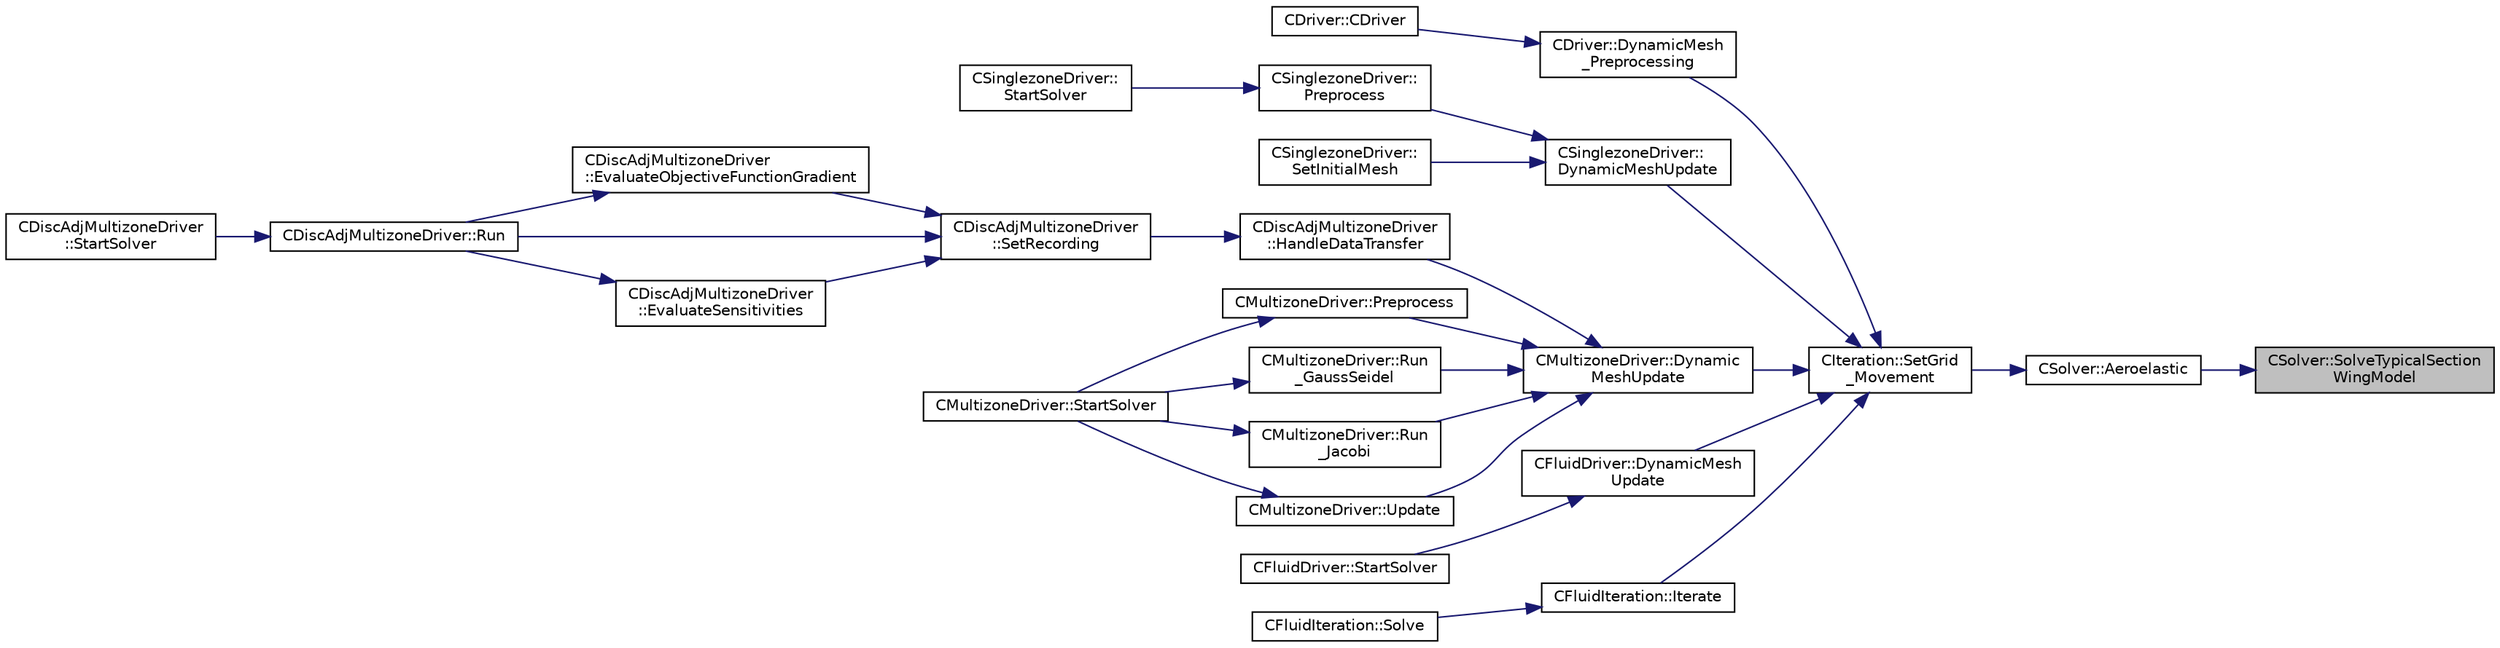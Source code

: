 digraph "CSolver::SolveTypicalSectionWingModel"
{
 // LATEX_PDF_SIZE
  edge [fontname="Helvetica",fontsize="10",labelfontname="Helvetica",labelfontsize="10"];
  node [fontname="Helvetica",fontsize="10",shape=record];
  rankdir="RL";
  Node1 [label="CSolver::SolveTypicalSection\lWingModel",height=0.2,width=0.4,color="black", fillcolor="grey75", style="filled", fontcolor="black",tooltip="Solve the typical section wing model."];
  Node1 -> Node2 [dir="back",color="midnightblue",fontsize="10",style="solid",fontname="Helvetica"];
  Node2 [label="CSolver::Aeroelastic",height=0.2,width=0.4,color="black", fillcolor="white", style="filled",URL="$classCSolver.html#af130046f03f282501efef2c117af6ced",tooltip="Prepares and solves the aeroelastic equations."];
  Node2 -> Node3 [dir="back",color="midnightblue",fontsize="10",style="solid",fontname="Helvetica"];
  Node3 [label="CIteration::SetGrid\l_Movement",height=0.2,width=0.4,color="black", fillcolor="white", style="filled",URL="$classCIteration.html#a7b36785762f6b0c214569b185b858b6c",tooltip="Updates the positions and grid velocities for dynamic meshes between physical time steps."];
  Node3 -> Node4 [dir="back",color="midnightblue",fontsize="10",style="solid",fontname="Helvetica"];
  Node4 [label="CDriver::DynamicMesh\l_Preprocessing",height=0.2,width=0.4,color="black", fillcolor="white", style="filled",URL="$classCDriver.html#ab130423a20d43ddd4eb0d9cde51c2708",tooltip="GridMovement_Preprocessing."];
  Node4 -> Node5 [dir="back",color="midnightblue",fontsize="10",style="solid",fontname="Helvetica"];
  Node5 [label="CDriver::CDriver",height=0.2,width=0.4,color="black", fillcolor="white", style="filled",URL="$classCDriver.html#a3fca4a013a6efa9bbb38fe78a86b5f3d",tooltip="Constructor of the class."];
  Node3 -> Node6 [dir="back",color="midnightblue",fontsize="10",style="solid",fontname="Helvetica"];
  Node6 [label="CSinglezoneDriver::\lDynamicMeshUpdate",height=0.2,width=0.4,color="black", fillcolor="white", style="filled",URL="$classCSinglezoneDriver.html#a2f88f82c3b958d60452d5513daf5c128",tooltip="Perform a dynamic mesh deformation, included grid velocity computation and the update of the multigri..."];
  Node6 -> Node7 [dir="back",color="midnightblue",fontsize="10",style="solid",fontname="Helvetica"];
  Node7 [label="CSinglezoneDriver::\lPreprocess",height=0.2,width=0.4,color="black", fillcolor="white", style="filled",URL="$classCSinglezoneDriver.html#a0b2c8c9b257915d6b19d72014f3bb82a",tooltip="Preprocess the single-zone iteration."];
  Node7 -> Node8 [dir="back",color="midnightblue",fontsize="10",style="solid",fontname="Helvetica"];
  Node8 [label="CSinglezoneDriver::\lStartSolver",height=0.2,width=0.4,color="black", fillcolor="white", style="filled",URL="$classCSinglezoneDriver.html#ac98c6acfe034381fb3b77c6753c4d734",tooltip="[Overload] Launch the computation for single-zone problems."];
  Node6 -> Node9 [dir="back",color="midnightblue",fontsize="10",style="solid",fontname="Helvetica"];
  Node9 [label="CSinglezoneDriver::\lSetInitialMesh",height=0.2,width=0.4,color="black", fillcolor="white", style="filled",URL="$classCSinglezoneDriver.html#aec7315f833718d3f1ac6c2fb2b2a661b",tooltip="Perform a mesh deformation as initial condition."];
  Node3 -> Node10 [dir="back",color="midnightblue",fontsize="10",style="solid",fontname="Helvetica"];
  Node10 [label="CMultizoneDriver::Dynamic\lMeshUpdate",height=0.2,width=0.4,color="black", fillcolor="white", style="filled",URL="$classCMultizoneDriver.html#a53ec5acb13bb0e897515e098b11b10ac",tooltip="Perform a dynamic mesh deformation, included grid velocity computation and the update of the multigri..."];
  Node10 -> Node11 [dir="back",color="midnightblue",fontsize="10",style="solid",fontname="Helvetica"];
  Node11 [label="CDiscAdjMultizoneDriver\l::HandleDataTransfer",height=0.2,width=0.4,color="black", fillcolor="white", style="filled",URL="$classCDiscAdjMultizoneDriver.html#ab33de05a7a1f77dcf60014a4a35dd4f1",tooltip="Transfer data between zones and update grids when required."];
  Node11 -> Node12 [dir="back",color="midnightblue",fontsize="10",style="solid",fontname="Helvetica"];
  Node12 [label="CDiscAdjMultizoneDriver\l::SetRecording",height=0.2,width=0.4,color="black", fillcolor="white", style="filled",URL="$classCDiscAdjMultizoneDriver.html#a6858d2798084ac58973760b98cbc268d",tooltip="Record one iteration of the primal problem within each zone."];
  Node12 -> Node13 [dir="back",color="midnightblue",fontsize="10",style="solid",fontname="Helvetica"];
  Node13 [label="CDiscAdjMultizoneDriver\l::EvaluateObjectiveFunctionGradient",height=0.2,width=0.4,color="black", fillcolor="white", style="filled",URL="$classCDiscAdjMultizoneDriver.html#a7a644ee8fc2141f2083b91afd2cab856",tooltip="Evaluate the gradient of the objective function and add to \"External\"."];
  Node13 -> Node14 [dir="back",color="midnightblue",fontsize="10",style="solid",fontname="Helvetica"];
  Node14 [label="CDiscAdjMultizoneDriver::Run",height=0.2,width=0.4,color="black", fillcolor="white", style="filled",URL="$classCDiscAdjMultizoneDriver.html#af996aecdb6d20aa4fc81c9b67295abf5",tooltip="[Overload] Run an discrete adjoint update of all solvers within multiple zones."];
  Node14 -> Node15 [dir="back",color="midnightblue",fontsize="10",style="solid",fontname="Helvetica"];
  Node15 [label="CDiscAdjMultizoneDriver\l::StartSolver",height=0.2,width=0.4,color="black", fillcolor="white", style="filled",URL="$classCDiscAdjMultizoneDriver.html#a75de0a1a482ceeed4301a384f1515092",tooltip="[Overload] Launch the computation for discrete adjoint multizone problems."];
  Node12 -> Node16 [dir="back",color="midnightblue",fontsize="10",style="solid",fontname="Helvetica"];
  Node16 [label="CDiscAdjMultizoneDriver\l::EvaluateSensitivities",height=0.2,width=0.4,color="black", fillcolor="white", style="filled",URL="$classCDiscAdjMultizoneDriver.html#a9d998fae109427a1061069800ad931c3",tooltip="Evaluate sensitivites for the current adjoint solution and output files."];
  Node16 -> Node14 [dir="back",color="midnightblue",fontsize="10",style="solid",fontname="Helvetica"];
  Node12 -> Node14 [dir="back",color="midnightblue",fontsize="10",style="solid",fontname="Helvetica"];
  Node10 -> Node17 [dir="back",color="midnightblue",fontsize="10",style="solid",fontname="Helvetica"];
  Node17 [label="CMultizoneDriver::Preprocess",height=0.2,width=0.4,color="black", fillcolor="white", style="filled",URL="$classCMultizoneDriver.html#a92c39c3bdad3f83c17e7bdf8acbfe0f7",tooltip="Preprocess the multizone iteration."];
  Node17 -> Node18 [dir="back",color="midnightblue",fontsize="10",style="solid",fontname="Helvetica"];
  Node18 [label="CMultizoneDriver::StartSolver",height=0.2,width=0.4,color="black", fillcolor="white", style="filled",URL="$classCMultizoneDriver.html#a48545e4827cc34298f792995e06d90dd",tooltip="[Overload] Launch the computation for multizone problems."];
  Node10 -> Node19 [dir="back",color="midnightblue",fontsize="10",style="solid",fontname="Helvetica"];
  Node19 [label="CMultizoneDriver::Run\l_GaussSeidel",height=0.2,width=0.4,color="black", fillcolor="white", style="filled",URL="$classCMultizoneDriver.html#a0831675485ec791db4daa926b299caaa",tooltip="Run a Block Gauss-Seidel iteration in all physical zones."];
  Node19 -> Node18 [dir="back",color="midnightblue",fontsize="10",style="solid",fontname="Helvetica"];
  Node10 -> Node20 [dir="back",color="midnightblue",fontsize="10",style="solid",fontname="Helvetica"];
  Node20 [label="CMultizoneDriver::Run\l_Jacobi",height=0.2,width=0.4,color="black", fillcolor="white", style="filled",URL="$classCMultizoneDriver.html#a3fb588b700451ea8c886eab2fc340f2d",tooltip="Run a Block-Jacobi iteration in all physical zones."];
  Node20 -> Node18 [dir="back",color="midnightblue",fontsize="10",style="solid",fontname="Helvetica"];
  Node10 -> Node21 [dir="back",color="midnightblue",fontsize="10",style="solid",fontname="Helvetica"];
  Node21 [label="CMultizoneDriver::Update",height=0.2,width=0.4,color="black", fillcolor="white", style="filled",URL="$classCMultizoneDriver.html#a0bb9caf0b5fea8d01e714577b0974466",tooltip="Update the dual-time solution within multiple zones."];
  Node21 -> Node18 [dir="back",color="midnightblue",fontsize="10",style="solid",fontname="Helvetica"];
  Node3 -> Node22 [dir="back",color="midnightblue",fontsize="10",style="solid",fontname="Helvetica"];
  Node22 [label="CFluidDriver::DynamicMesh\lUpdate",height=0.2,width=0.4,color="black", fillcolor="white", style="filled",URL="$classCFluidDriver.html#a169667db03c0f4e2511d23a8a29280f6",tooltip="Perform a dynamic mesh deformation, included grid velocity computation and the update of the multigri..."];
  Node22 -> Node23 [dir="back",color="midnightblue",fontsize="10",style="solid",fontname="Helvetica"];
  Node23 [label="CFluidDriver::StartSolver",height=0.2,width=0.4,color="black", fillcolor="white", style="filled",URL="$classCFluidDriver.html#aa0139a1e26f43f0154854c9f99ded978",tooltip="Launch the computation for all zones and all physics."];
  Node3 -> Node24 [dir="back",color="midnightblue",fontsize="10",style="solid",fontname="Helvetica"];
  Node24 [label="CFluidIteration::Iterate",height=0.2,width=0.4,color="black", fillcolor="white", style="filled",URL="$classCFluidIteration.html#a9ce0d8765aff42207afcd2c9ab6f71d8",tooltip="Perform a single iteration of the fluid system."];
  Node24 -> Node25 [dir="back",color="midnightblue",fontsize="10",style="solid",fontname="Helvetica"];
  Node25 [label="CFluidIteration::Solve",height=0.2,width=0.4,color="black", fillcolor="white", style="filled",URL="$classCFluidIteration.html#ae4c454356af70246063fdcba4accb068",tooltip="Iterate the fluid system for a number of Inner_Iter iterations."];
}
